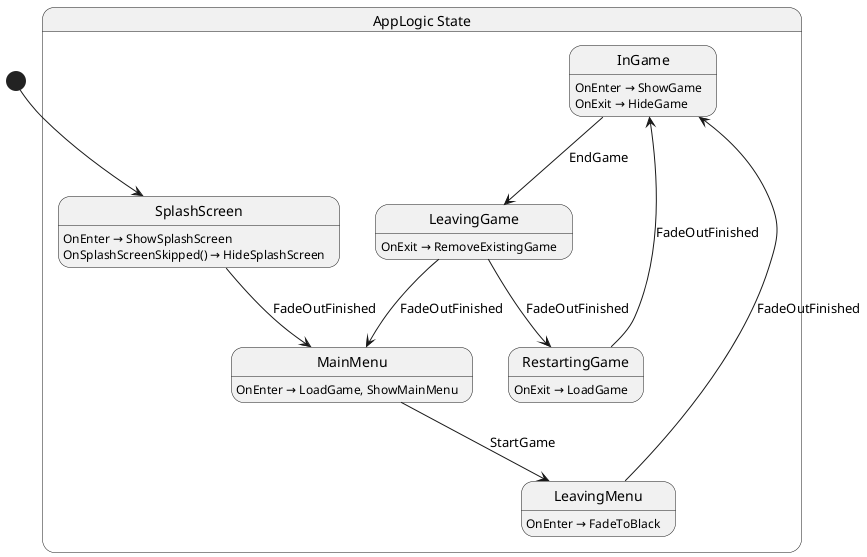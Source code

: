 @startuml AppLogic
state "AppLogic State" as GameDemo_AppLogic_State {
  state "InGame" as GameDemo_AppLogic_State_InGame {
    GameDemo_AppLogic_State_InGame : OnEnter → ShowGame
    GameDemo_AppLogic_State_InGame : OnExit → HideGame
  }
  state "LeavingGame" as GameDemo_AppLogic_State_LeavingGame {
    GameDemo_AppLogic_State_LeavingGame : OnExit → RemoveExistingGame
  }
  state "LeavingMenu" as GameDemo_AppLogic_State_LeavingMenu {
    GameDemo_AppLogic_State_LeavingMenu : OnEnter → FadeToBlack
  }
  state "MainMenu" as GameDemo_AppLogic_State_MainMenu {
    GameDemo_AppLogic_State_MainMenu : OnEnter → LoadGame, ShowMainMenu
  }
  state "RestartingGame" as GameDemo_AppLogic_State_RestartingGame {
    GameDemo_AppLogic_State_RestartingGame : OnExit → LoadGame
  }
  state "SplashScreen" as GameDemo_AppLogic_State_SplashScreen {
    GameDemo_AppLogic_State_SplashScreen : OnEnter → ShowSplashScreen
    GameDemo_AppLogic_State_SplashScreen : OnSplashScreenSkipped() → HideSplashScreen
  }
}

GameDemo_AppLogic_State_InGame --> GameDemo_AppLogic_State_LeavingGame : EndGame
GameDemo_AppLogic_State_LeavingGame --> GameDemo_AppLogic_State_MainMenu : FadeOutFinished
GameDemo_AppLogic_State_LeavingGame --> GameDemo_AppLogic_State_RestartingGame : FadeOutFinished
GameDemo_AppLogic_State_LeavingMenu --> GameDemo_AppLogic_State_InGame : FadeOutFinished
GameDemo_AppLogic_State_MainMenu --> GameDemo_AppLogic_State_LeavingMenu : StartGame
GameDemo_AppLogic_State_RestartingGame --> GameDemo_AppLogic_State_InGame : FadeOutFinished
GameDemo_AppLogic_State_SplashScreen --> GameDemo_AppLogic_State_MainMenu : FadeOutFinished

[*] --> GameDemo_AppLogic_State_SplashScreen
@enduml